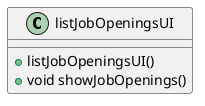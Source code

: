 @startuml


class listJobOpeningsUI {
    +listJobOpeningsUI()
    +void showJobOpenings()
}


@enduml